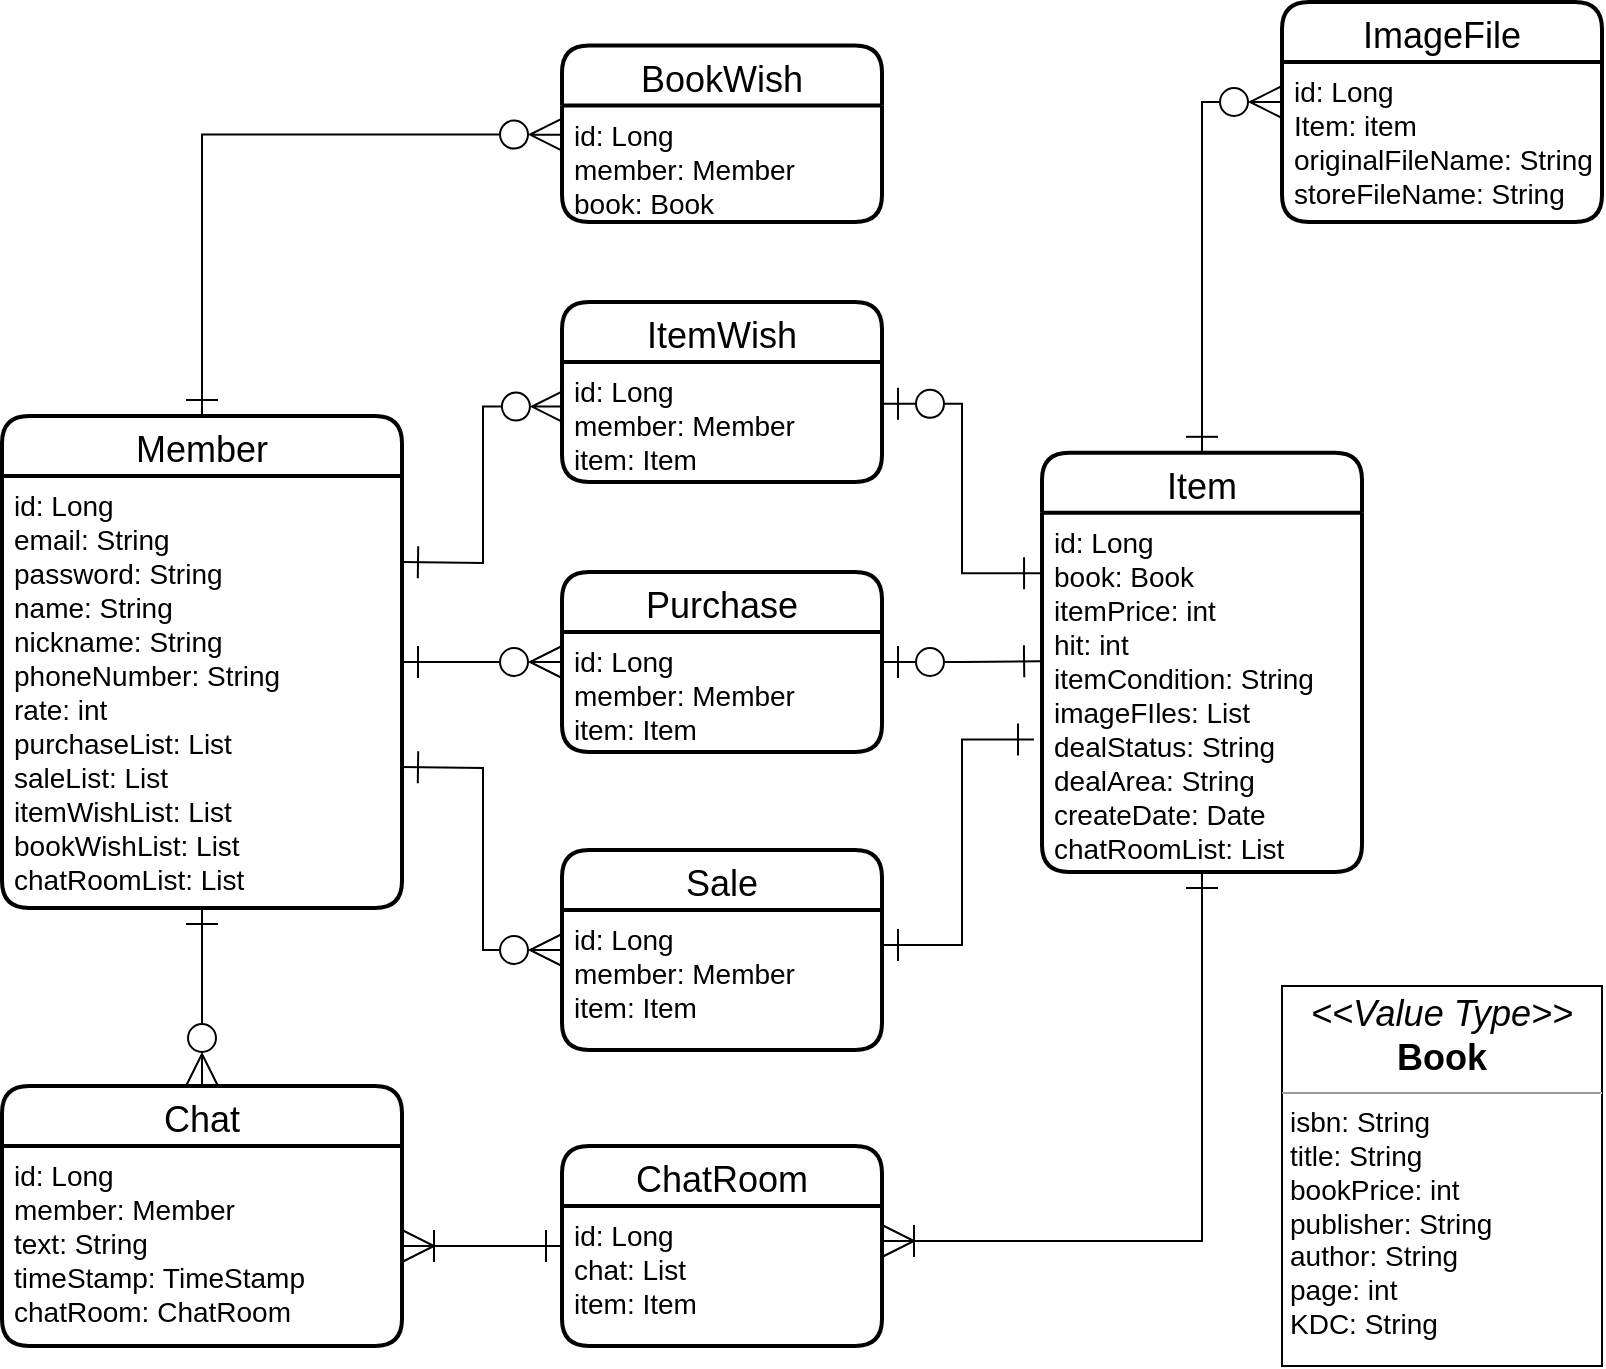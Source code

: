 <mxfile version="20.0.1" type="device"><diagram id="RonSHK9g8Iw-fWDJOm-e" name="Page-1"><mxGraphModel dx="986" dy="-115" grid="1" gridSize="10" guides="1" tooltips="1" connect="1" arrows="1" fold="1" page="1" pageScale="1" pageWidth="1600" pageHeight="900" math="0" shadow="0"><root><mxCell id="0"/><mxCell id="1" parent="0"/><mxCell id="Vkfanlf9IMctYydA_BW_-10" value="" style="edgeStyle=orthogonalEdgeStyle;rounded=0;orthogonalLoop=1;jettySize=auto;html=1;fontSize=30;endArrow=ERzeroToMany;endFill=0;endSize=14;startArrow=ERone;startFill=0;startSize=14;" parent="1" source="vN5J-9pb4TvzSiyyIpkY-45" target="vN5J-9pb4TvzSiyyIpkY-60" edge="1"><mxGeometry relative="1" as="geometry"><mxPoint x="270" y="1350" as="sourcePoint"/><mxPoint x="250" y="1470" as="targetPoint"/></mxGeometry></mxCell><mxCell id="Vkfanlf9IMctYydA_BW_-12" value="" style="edgeStyle=orthogonalEdgeStyle;rounded=0;orthogonalLoop=1;jettySize=auto;html=1;fontSize=30;startArrow=ERone;startFill=0;endArrow=ERzeroToMany;endFill=0;startSize=14;endSize=14;entryX=0;entryY=0.25;entryDx=0;entryDy=0;" parent="1" source="vN5J-9pb4TvzSiyyIpkY-44" target="ds-WsUhnyAXN7gziWOAZ-8" edge="1"><mxGeometry relative="1" as="geometry"><mxPoint x="360" y="1310" as="sourcePoint"/><mxPoint x="470" y="1288.2" as="targetPoint"/></mxGeometry></mxCell><mxCell id="Vkfanlf9IMctYydA_BW_-14" value="" style="edgeStyle=orthogonalEdgeStyle;rounded=0;orthogonalLoop=1;jettySize=auto;html=1;fontSize=30;startArrow=ERzeroToOne;startFill=0;endArrow=ERone;endFill=0;startSize=14;endSize=14;exitX=1;exitY=0.348;exitDx=0;exitDy=0;exitPerimeter=0;entryX=-0.006;entryY=0.168;entryDx=0;entryDy=0;entryPerimeter=0;" parent="1" source="ds-WsUhnyAXN7gziWOAZ-6" target="vN5J-9pb4TvzSiyyIpkY-55" edge="1"><mxGeometry relative="1" as="geometry"><mxPoint x="630" y="1288.2" as="sourcePoint"/><mxPoint x="940" y="1269.957" as="targetPoint"/></mxGeometry></mxCell><mxCell id="vN5J-9pb4TvzSiyyIpkY-44" value="Member" style="swimlane;childLayout=stackLayout;horizontal=1;startSize=30;horizontalStack=0;rounded=1;fontSize=18;fontStyle=0;strokeWidth=2;resizeParent=0;resizeLast=1;shadow=0;dashed=0;align=center;" parent="1" vertex="1"><mxGeometry x="120" y="1167" width="200" height="246" as="geometry"/></mxCell><mxCell id="vN5J-9pb4TvzSiyyIpkY-45" value="id: Long&#10;email: String&#10;password: String&#10;name: String&#10;nickname: String&#10;phoneNumber: String&#10;rate: int&#10;purchaseList: List&#10;saleList: List&#10;itemWishList: List&#10;bookWishList: List&#10;chatRoomList: List&#10;" style="align=left;strokeColor=none;fillColor=none;spacingLeft=4;fontSize=14;verticalAlign=top;resizable=0;rotatable=0;part=1;" parent="vN5J-9pb4TvzSiyyIpkY-44" vertex="1"><mxGeometry y="30" width="200" height="216" as="geometry"/></mxCell><mxCell id="vN5J-9pb4TvzSiyyIpkY-50" value="Sale" style="swimlane;childLayout=stackLayout;horizontal=1;startSize=30;horizontalStack=0;rounded=1;fontSize=18;fontStyle=0;strokeWidth=2;resizeParent=0;resizeLast=1;shadow=0;dashed=0;align=center;" parent="1" vertex="1"><mxGeometry x="400" y="1384" width="160" height="100" as="geometry"/></mxCell><mxCell id="vN5J-9pb4TvzSiyyIpkY-51" value="id: Long&#10;member: Member&#10;item: Item&#10;&#10;" style="align=left;strokeColor=none;fillColor=none;spacingLeft=4;fontSize=14;verticalAlign=top;resizable=0;rotatable=0;part=1;" parent="vN5J-9pb4TvzSiyyIpkY-50" vertex="1"><mxGeometry y="30" width="160" height="70" as="geometry"/></mxCell><mxCell id="vN5J-9pb4TvzSiyyIpkY-54" value="Item" style="swimlane;childLayout=stackLayout;horizontal=1;startSize=30;horizontalStack=0;rounded=1;fontSize=18;fontStyle=0;strokeWidth=2;resizeParent=0;resizeLast=1;shadow=0;dashed=0;align=center;" parent="1" vertex="1"><mxGeometry x="640" y="1185.41" width="160" height="209.59" as="geometry"/></mxCell><mxCell id="vN5J-9pb4TvzSiyyIpkY-55" value="id: Long&#10;book: Book&#10;itemPrice: int&#10;hit: int&#10;itemCondition: String&#10;imageFIles: List&#10;dealStatus: String&#10;dealArea: String&#10;createDate: Date&#10;chatRoomList: List&#10;" style="align=left;strokeColor=none;fillColor=none;spacingLeft=4;fontSize=14;verticalAlign=top;resizable=0;rotatable=0;part=1;" parent="vN5J-9pb4TvzSiyyIpkY-54" vertex="1"><mxGeometry y="30" width="160" height="179.59" as="geometry"/></mxCell><mxCell id="vN5J-9pb4TvzSiyyIpkY-60" value="Chat" style="swimlane;childLayout=stackLayout;horizontal=1;startSize=30;horizontalStack=0;rounded=1;fontSize=18;fontStyle=0;strokeWidth=2;resizeParent=0;resizeLast=1;shadow=0;dashed=0;align=center;" parent="1" vertex="1"><mxGeometry x="120" y="1502" width="200" height="130" as="geometry"/></mxCell><mxCell id="vN5J-9pb4TvzSiyyIpkY-61" value="id: Long&#10;member: Member&#10;text: String&#10;timeStamp: TimeStamp&#10;chatRoom: ChatRoom" style="align=left;strokeColor=none;fillColor=none;spacingLeft=4;fontSize=14;verticalAlign=top;resizable=0;rotatable=0;part=1;" parent="vN5J-9pb4TvzSiyyIpkY-60" vertex="1"><mxGeometry y="30" width="200" height="100" as="geometry"/></mxCell><mxCell id="vN5J-9pb4TvzSiyyIpkY-63" value="ChatRoom" style="swimlane;childLayout=stackLayout;horizontal=1;startSize=30;horizontalStack=0;rounded=1;fontSize=18;fontStyle=0;strokeWidth=2;resizeParent=0;resizeLast=1;shadow=0;dashed=0;align=center;" parent="1" vertex="1"><mxGeometry x="400" y="1532" width="160" height="100" as="geometry"/></mxCell><mxCell id="vN5J-9pb4TvzSiyyIpkY-64" value="id: Long&#10;chat: List&#10;item: Item&#10;" style="align=left;strokeColor=none;fillColor=none;spacingLeft=4;fontSize=14;verticalAlign=top;resizable=0;rotatable=0;part=1;" parent="vN5J-9pb4TvzSiyyIpkY-63" vertex="1"><mxGeometry y="30" width="160" height="70" as="geometry"/></mxCell><mxCell id="KJU4kO8MPXwHTocBQ5yZ-2" value="" style="edgeStyle=orthogonalEdgeStyle;rounded=0;orthogonalLoop=1;jettySize=auto;html=1;fontSize=30;startArrow=ERone;startFill=0;endArrow=ERzeroToMany;endFill=0;startSize=14;endSize=14;entryX=0.006;entryY=0.371;entryDx=0;entryDy=0;entryPerimeter=0;" parent="1" target="ds-WsUhnyAXN7gziWOAZ-6" edge="1"><mxGeometry relative="1" as="geometry"><mxPoint x="320" y="1240" as="sourcePoint"/><mxPoint x="480" y="1140" as="targetPoint"/></mxGeometry></mxCell><mxCell id="KJU4kO8MPXwHTocBQ5yZ-5" value="" style="edgeStyle=orthogonalEdgeStyle;rounded=0;orthogonalLoop=1;jettySize=auto;html=1;fontSize=30;startArrow=ERone;startFill=0;endArrow=ERzeroToMany;endFill=0;startSize=14;endSize=14;entryX=0;entryY=0.5;entryDx=0;entryDy=0;" parent="1" target="vN5J-9pb4TvzSiyyIpkY-50" edge="1"><mxGeometry relative="1" as="geometry"><mxPoint x="320" y="1342.5" as="sourcePoint"/><mxPoint x="480" y="1232.5" as="targetPoint"/></mxGeometry></mxCell><mxCell id="KJU4kO8MPXwHTocBQ5yZ-8" value="" style="edgeStyle=orthogonalEdgeStyle;rounded=0;orthogonalLoop=1;jettySize=auto;html=1;fontSize=30;startArrow=ERoneToMany;startFill=0;endArrow=ERone;endFill=0;startSize=14;endSize=14;entryX=0;entryY=0.5;entryDx=0;entryDy=0;exitX=1;exitY=0.5;exitDx=0;exitDy=0;" parent="1" target="vN5J-9pb4TvzSiyyIpkY-63" edge="1" source="vN5J-9pb4TvzSiyyIpkY-61"><mxGeometry relative="1" as="geometry"><mxPoint x="320" y="1592" as="sourcePoint"/><mxPoint x="480" y="1665" as="targetPoint"/></mxGeometry></mxCell><mxCell id="KJU4kO8MPXwHTocBQ5yZ-10" value="" style="edgeStyle=orthogonalEdgeStyle;rounded=0;orthogonalLoop=1;jettySize=auto;html=1;fontSize=30;startArrow=ERone;startFill=0;endArrow=ERone;endFill=0;startSize=14;endSize=14;entryX=1;entryY=0.25;entryDx=0;entryDy=0;exitX=-0.025;exitY=0.631;exitDx=0;exitDy=0;exitPerimeter=0;" parent="1" source="vN5J-9pb4TvzSiyyIpkY-55" target="vN5J-9pb4TvzSiyyIpkY-51" edge="1"><mxGeometry relative="1" as="geometry"><mxPoint x="838.08" y="1530.0" as="sourcePoint"/><mxPoint x="720" y="1416.05" as="targetPoint"/></mxGeometry></mxCell><mxCell id="KJU4kO8MPXwHTocBQ5yZ-11" value="" style="edgeStyle=orthogonalEdgeStyle;rounded=0;orthogonalLoop=1;jettySize=auto;html=1;fontSize=30;startArrow=ERoneToMany;startFill=0;endArrow=ERone;endFill=0;startSize=14;endSize=14;entryX=0.5;entryY=1;entryDx=0;entryDy=0;exitX=1;exitY=0.25;exitDx=0;exitDy=0;" parent="1" source="vN5J-9pb4TvzSiyyIpkY-64" target="vN5J-9pb4TvzSiyyIpkY-55" edge="1"><mxGeometry relative="1" as="geometry"><mxPoint x="700" y="1560" as="sourcePoint"/><mxPoint x="856" y="1560" as="targetPoint"/></mxGeometry></mxCell><mxCell id="ds-WsUhnyAXN7gziWOAZ-3" value="" style="edgeStyle=orthogonalEdgeStyle;rounded=0;orthogonalLoop=1;jettySize=auto;html=1;fontSize=30;startArrow=ERone;startFill=0;endArrow=ERzeroToMany;endFill=0;startSize=14;endSize=14;entryX=0;entryY=0.25;entryDx=0;entryDy=0;exitX=0.5;exitY=0;exitDx=0;exitDy=0;" parent="1" source="vN5J-9pb4TvzSiyyIpkY-44" target="MjThX-Mp5IUFlYtX7OHK-2" edge="1"><mxGeometry relative="1" as="geometry"><mxPoint x="240" y="1070" as="sourcePoint"/><mxPoint x="400" y="1019.19" as="targetPoint"/></mxGeometry></mxCell><mxCell id="ds-WsUhnyAXN7gziWOAZ-5" value="ItemWish" style="swimlane;childLayout=stackLayout;horizontal=1;startSize=30;horizontalStack=0;rounded=1;fontSize=18;fontStyle=0;strokeWidth=2;resizeParent=0;resizeLast=1;shadow=0;dashed=0;align=center;" parent="1" vertex="1"><mxGeometry x="400" y="1110" width="160" height="90" as="geometry"/></mxCell><mxCell id="ds-WsUhnyAXN7gziWOAZ-6" value="id: Long&#10;member: Member&#10;item: Item" style="align=left;strokeColor=none;fillColor=none;spacingLeft=4;fontSize=14;verticalAlign=top;resizable=0;rotatable=0;part=1;" parent="ds-WsUhnyAXN7gziWOAZ-5" vertex="1"><mxGeometry y="30" width="160" height="60" as="geometry"/></mxCell><mxCell id="ds-WsUhnyAXN7gziWOAZ-7" value="Purchase" style="swimlane;childLayout=stackLayout;horizontal=1;startSize=30;horizontalStack=0;rounded=1;fontSize=18;fontStyle=0;strokeWidth=2;resizeParent=0;resizeLast=1;shadow=0;dashed=0;align=center;" parent="1" vertex="1"><mxGeometry x="400" y="1245" width="160" height="90" as="geometry"/></mxCell><mxCell id="ds-WsUhnyAXN7gziWOAZ-8" value="id: Long&#10;member: Member&#10;item: Item&#10;&#10;" style="align=left;strokeColor=none;fillColor=none;spacingLeft=4;fontSize=14;verticalAlign=top;resizable=0;rotatable=0;part=1;" parent="ds-WsUhnyAXN7gziWOAZ-7" vertex="1"><mxGeometry y="30" width="160" height="60" as="geometry"/></mxCell><mxCell id="ds-WsUhnyAXN7gziWOAZ-10" value="" style="edgeStyle=orthogonalEdgeStyle;rounded=0;orthogonalLoop=1;jettySize=auto;html=1;fontSize=30;startArrow=ERzeroToOne;startFill=0;endArrow=ERone;endFill=0;startSize=14;endSize=14;exitX=1;exitY=0.25;exitDx=0;exitDy=0;entryX=-0.006;entryY=0.413;entryDx=0;entryDy=0;entryPerimeter=0;" parent="1" source="ds-WsUhnyAXN7gziWOAZ-8" target="vN5J-9pb4TvzSiyyIpkY-55" edge="1"><mxGeometry relative="1" as="geometry"><mxPoint x="650" y="1290.173" as="sourcePoint"/><mxPoint x="767.92" y="1289.998" as="targetPoint"/></mxGeometry></mxCell><mxCell id="9MBqvdog2-DWl1Dmy2LQ-3" value="&lt;p style=&quot;margin: 4px 0px 0px ; text-align: center ; font-size: 18px&quot;&gt;&lt;i&gt;&amp;lt;&amp;lt;Value Type&amp;gt;&amp;gt;&lt;/i&gt;&lt;br&gt;&lt;b&gt;Book&lt;/b&gt;&lt;/p&gt;&lt;hr size=&quot;1&quot;&gt;&lt;p style=&quot;margin: 0px 0px 0px 4px ; font-size: 14px&quot;&gt;&lt;font style=&quot;font-size: 14px&quot;&gt;isbn: String&lt;br style=&quot;padding: 0px ; margin: 0px&quot;&gt;title: String&lt;br style=&quot;padding: 0px ; margin: 0px&quot;&gt;bookPrice: int&lt;br style=&quot;padding: 0px ; margin: 0px&quot;&gt;publisher: String&lt;br style=&quot;padding: 0px ; margin: 0px&quot;&gt;author: String&lt;br style=&quot;padding: 0px ; margin: 0px&quot;&gt;page: int&lt;br style=&quot;padding: 0px ; margin: 0px&quot;&gt;KDC: String&lt;/font&gt;&lt;/p&gt;&lt;div style=&quot;padding: 0px ; margin: 0px ; font-size: 14px&quot;&gt;&lt;br style=&quot;padding: 0px ; margin: 0px&quot;&gt;&lt;/div&gt;&lt;div style=&quot;padding: 0px ; margin: 0px&quot;&gt;&lt;br style=&quot;padding: 0px ; margin: 0px ; font-size: 14px&quot;&gt;&lt;/div&gt;" style="verticalAlign=top;align=left;overflow=fill;fontSize=12;fontFamily=Helvetica;html=1;" parent="1" vertex="1"><mxGeometry x="760" y="1452" width="160" height="190" as="geometry"/></mxCell><mxCell id="uygmOLPqnOAHMHsb7ht7-1" value="ImageFile" style="swimlane;childLayout=stackLayout;horizontal=1;startSize=30;horizontalStack=0;rounded=1;fontSize=18;fontStyle=0;strokeWidth=2;resizeParent=0;resizeLast=1;shadow=0;dashed=0;align=center;" parent="1" vertex="1"><mxGeometry x="760" y="960" width="160" height="110" as="geometry"/></mxCell><mxCell id="uygmOLPqnOAHMHsb7ht7-2" value="id: Long&#10;Item: item&#10;originalFileName: String&#10;storeFileName: String" style="align=left;strokeColor=none;fillColor=none;spacingLeft=4;fontSize=14;verticalAlign=top;resizable=0;rotatable=0;part=1;" parent="uygmOLPqnOAHMHsb7ht7-1" vertex="1"><mxGeometry y="30" width="160" height="80" as="geometry"/></mxCell><mxCell id="uygmOLPqnOAHMHsb7ht7-3" value="" style="edgeStyle=orthogonalEdgeStyle;rounded=0;orthogonalLoop=1;jettySize=auto;html=1;fontSize=30;startArrow=ERzeroToMany;startFill=0;endArrow=ERone;endFill=0;startSize=14;endSize=14;exitX=0;exitY=0.25;exitDx=0;exitDy=0;entryX=0.5;entryY=0;entryDx=0;entryDy=0;" parent="1" source="uygmOLPqnOAHMHsb7ht7-2" target="vN5J-9pb4TvzSiyyIpkY-54" edge="1"><mxGeometry relative="1" as="geometry"><mxPoint x="660" y="1080.015" as="sourcePoint"/><mxPoint x="739.04" y="1179.496" as="targetPoint"/><Array as="points"><mxPoint x="720" y="1010"/></Array></mxGeometry></mxCell><mxCell id="MjThX-Mp5IUFlYtX7OHK-1" value="BookWish" style="swimlane;childLayout=stackLayout;horizontal=1;startSize=30;horizontalStack=0;rounded=1;fontSize=18;fontStyle=0;strokeWidth=2;resizeParent=0;resizeLast=1;shadow=0;dashed=0;align=center;" vertex="1" parent="1"><mxGeometry x="400" y="981.75" width="160" height="88.25" as="geometry"/></mxCell><mxCell id="MjThX-Mp5IUFlYtX7OHK-2" value="id: Long&#10;member: Member&#10;book: Book" style="align=left;strokeColor=none;fillColor=none;spacingLeft=4;fontSize=14;verticalAlign=top;resizable=0;rotatable=0;part=1;" vertex="1" parent="MjThX-Mp5IUFlYtX7OHK-1"><mxGeometry y="30" width="160" height="58.25" as="geometry"/></mxCell></root></mxGraphModel></diagram></mxfile>